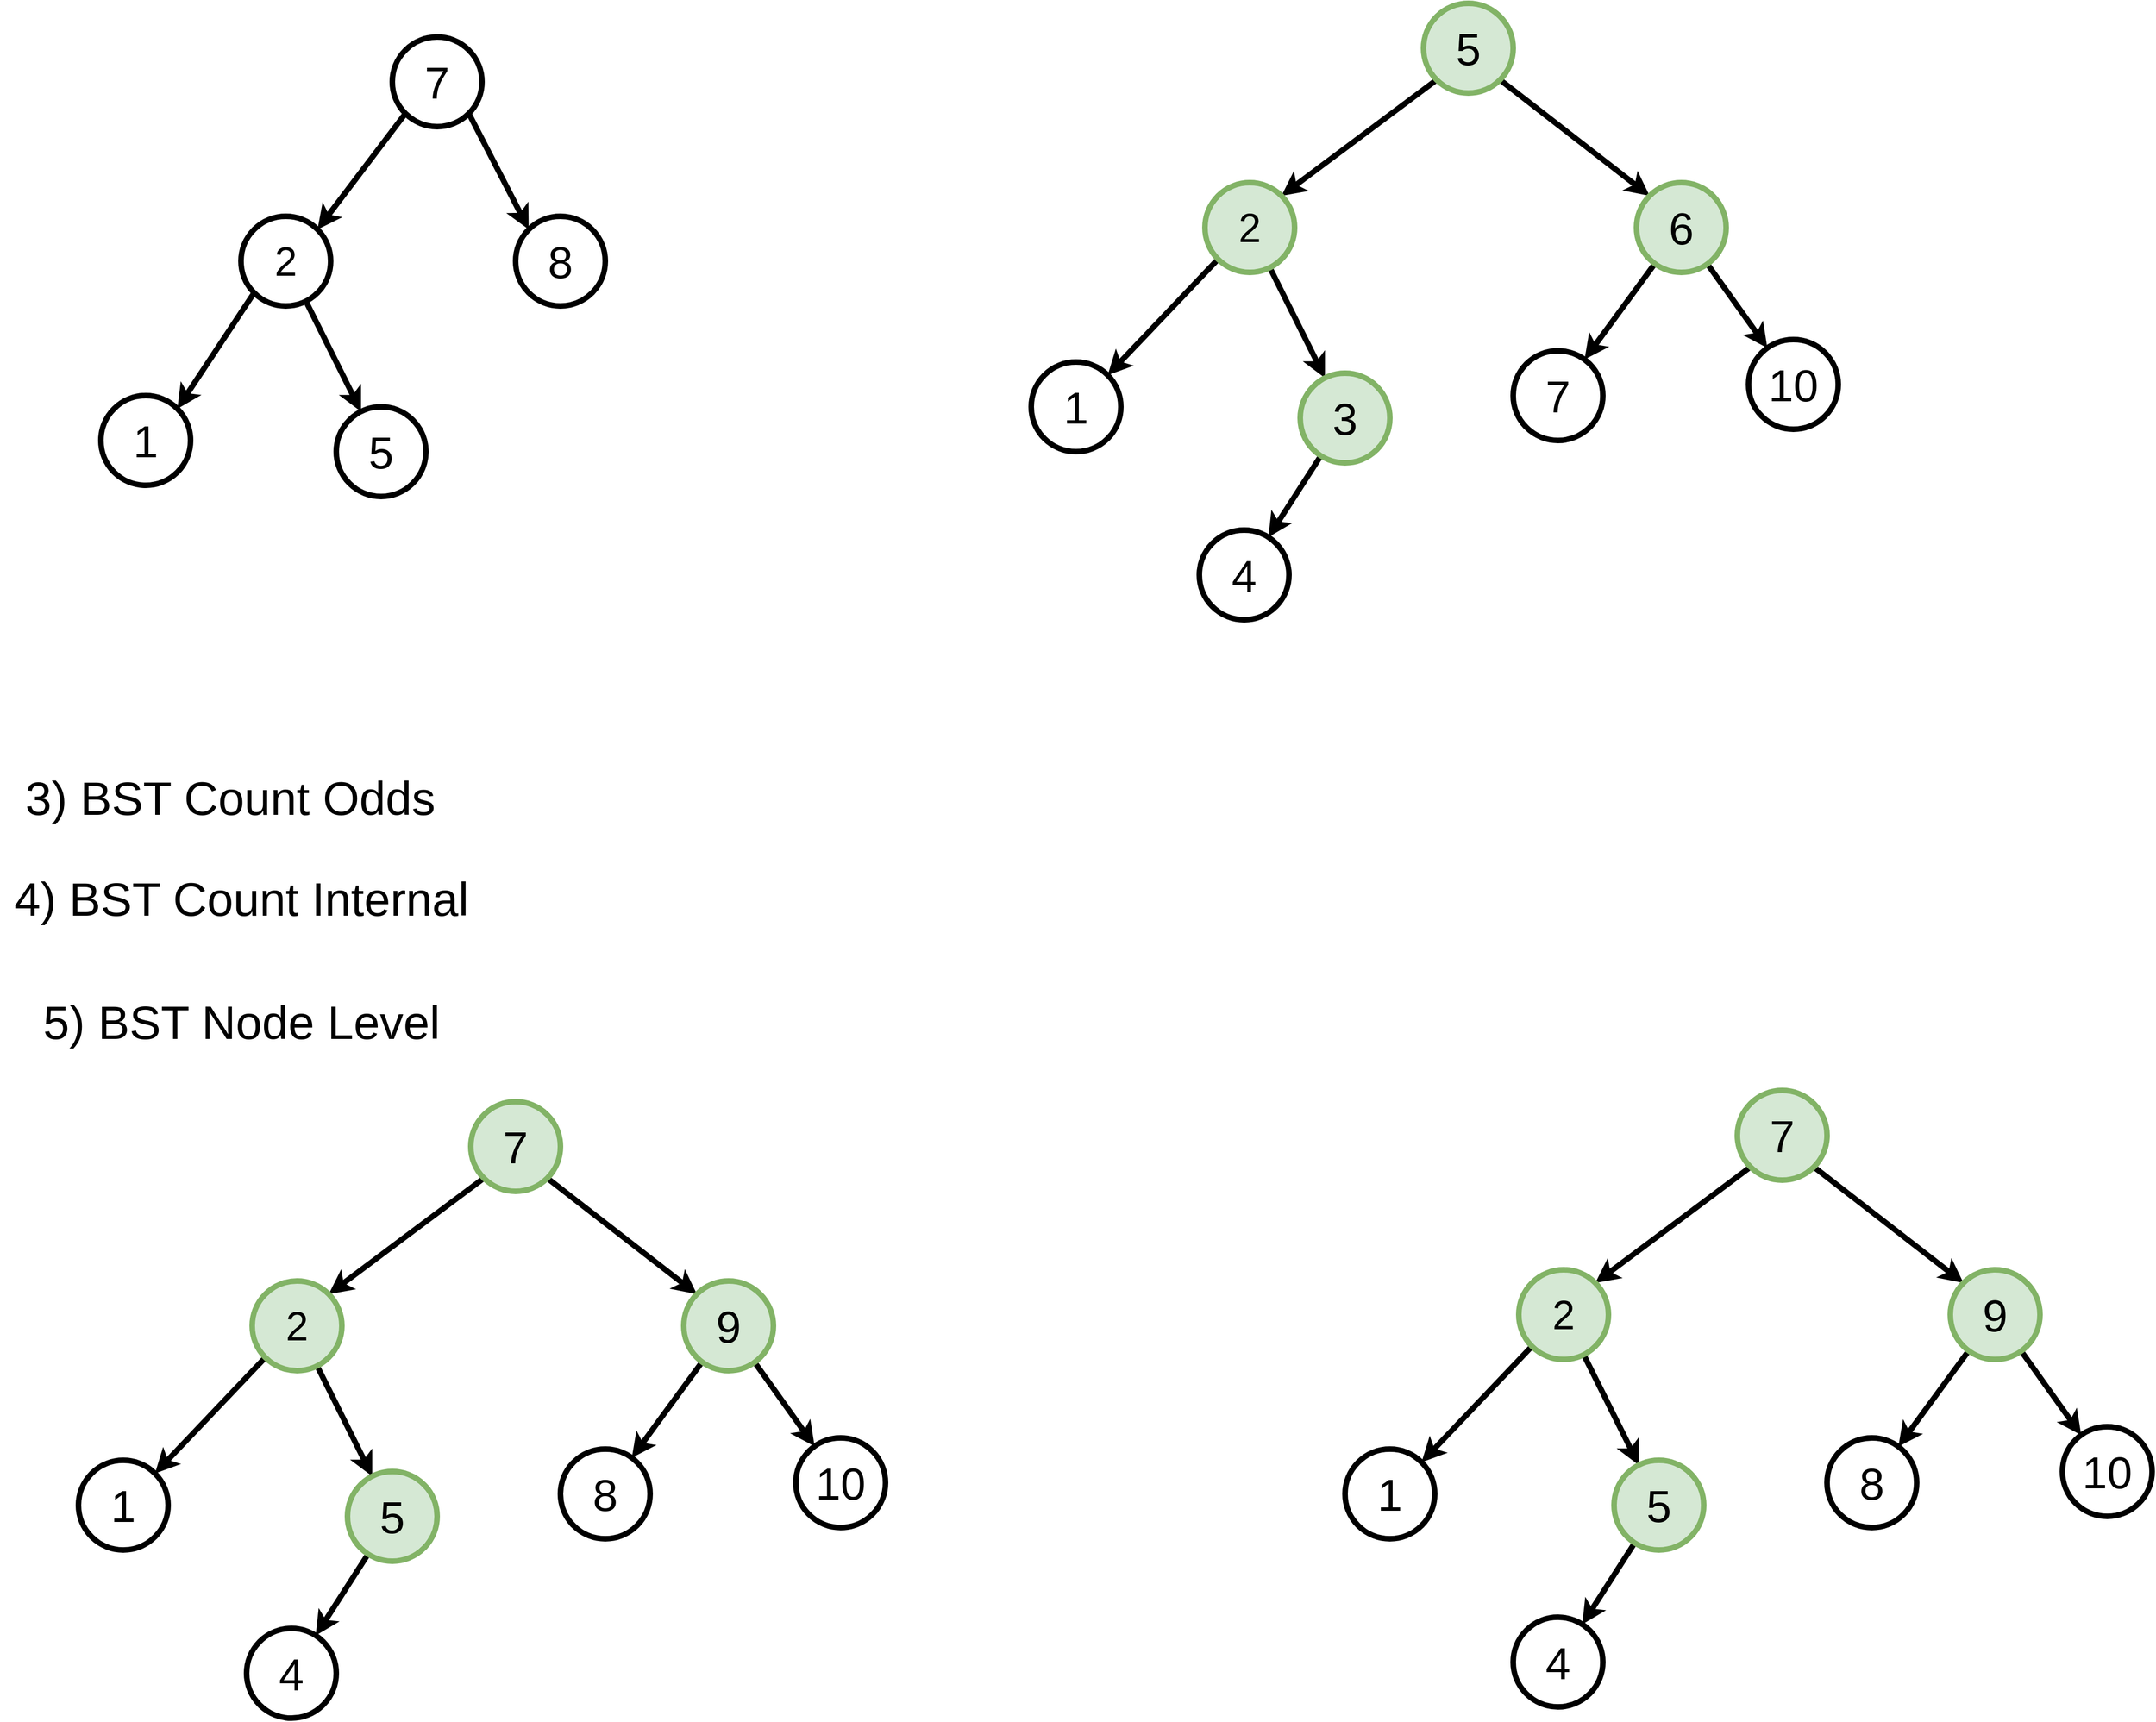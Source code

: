 <mxfile version="22.0.2" type="device">
  <diagram id="D4XD-stfcbqHm6u8IKLA" name="Page-1">
    <mxGraphModel dx="2383" dy="1051" grid="1" gridSize="10" guides="1" tooltips="1" connect="1" arrows="1" fold="1" page="1" pageScale="1" pageWidth="850" pageHeight="1100" math="0" shadow="0">
      <root>
        <mxCell id="0" />
        <mxCell id="1" parent="0" />
        <mxCell id="s9SOw5TSL-tmGERgOmM0-3" style="rounded=0;orthogonalLoop=1;jettySize=auto;html=1;exitX=0;exitY=1;exitDx=0;exitDy=0;entryX=1;entryY=0;entryDx=0;entryDy=0;strokeWidth=5;" parent="1" source="s9SOw5TSL-tmGERgOmM0-1" target="s9SOw5TSL-tmGERgOmM0-2" edge="1">
          <mxGeometry relative="1" as="geometry" />
        </mxCell>
        <mxCell id="s9SOw5TSL-tmGERgOmM0-5" style="rounded=0;orthogonalLoop=1;jettySize=auto;html=1;exitX=1;exitY=1;exitDx=0;exitDy=0;entryX=0;entryY=0;entryDx=0;entryDy=0;strokeWidth=5;" parent="1" source="s9SOw5TSL-tmGERgOmM0-1" target="s9SOw5TSL-tmGERgOmM0-4" edge="1">
          <mxGeometry relative="1" as="geometry" />
        </mxCell>
        <mxCell id="s9SOw5TSL-tmGERgOmM0-1" value="&lt;font style=&quot;font-size: 40px;&quot;&gt;7&lt;/font&gt;" style="ellipse;whiteSpace=wrap;html=1;aspect=fixed;strokeWidth=5;" parent="1" vertex="1">
          <mxGeometry x="210" y="590" width="80" height="80" as="geometry" />
        </mxCell>
        <mxCell id="s9SOw5TSL-tmGERgOmM0-9" style="edgeStyle=none;shape=connector;rounded=0;orthogonalLoop=1;jettySize=auto;html=1;exitX=0;exitY=1;exitDx=0;exitDy=0;entryX=1;entryY=0;entryDx=0;entryDy=0;labelBackgroundColor=default;strokeColor=default;strokeWidth=5;fontFamily=Helvetica;fontSize=11;fontColor=default;endArrow=classic;" parent="1" source="s9SOw5TSL-tmGERgOmM0-2" target="s9SOw5TSL-tmGERgOmM0-8" edge="1">
          <mxGeometry relative="1" as="geometry" />
        </mxCell>
        <mxCell id="VsR7F8Zh5hgwnbF70GJV-5" style="rounded=0;orthogonalLoop=1;jettySize=auto;html=1;strokeWidth=5;" edge="1" parent="1" source="s9SOw5TSL-tmGERgOmM0-2" target="VsR7F8Zh5hgwnbF70GJV-2">
          <mxGeometry relative="1" as="geometry" />
        </mxCell>
        <mxCell id="s9SOw5TSL-tmGERgOmM0-2" value="&lt;font style=&quot;font-size: 36px;&quot;&gt;2&lt;/font&gt;" style="ellipse;whiteSpace=wrap;html=1;aspect=fixed;strokeWidth=5;" parent="1" vertex="1">
          <mxGeometry x="75" y="750" width="80" height="80" as="geometry" />
        </mxCell>
        <mxCell id="s9SOw5TSL-tmGERgOmM0-4" value="8" style="ellipse;whiteSpace=wrap;html=1;aspect=fixed;strokeWidth=5;fontSize=40;" parent="1" vertex="1">
          <mxGeometry x="320" y="750" width="80" height="80" as="geometry" />
        </mxCell>
        <mxCell id="s9SOw5TSL-tmGERgOmM0-8" value="&lt;font style=&quot;font-size: 40px;&quot;&gt;1&lt;/font&gt;" style="ellipse;whiteSpace=wrap;html=1;aspect=fixed;strokeWidth=5;" parent="1" vertex="1">
          <mxGeometry x="-50" y="910" width="80" height="80" as="geometry" />
        </mxCell>
        <mxCell id="VsR7F8Zh5hgwnbF70GJV-1" value="&lt;font style=&quot;font-size: 42px;&quot;&gt;3) BST Count Odds&lt;font style=&quot;font-size: 42px;&quot;&gt;&lt;br&gt;&lt;/font&gt;&lt;/font&gt;" style="text;html=1;align=center;verticalAlign=middle;resizable=0;points=[];autosize=1;strokeColor=none;fillColor=none;" vertex="1" parent="1">
          <mxGeometry x="-130" y="1240" width="390" height="60" as="geometry" />
        </mxCell>
        <mxCell id="VsR7F8Zh5hgwnbF70GJV-2" value="&lt;font style=&quot;font-size: 40px;&quot;&gt;5&lt;/font&gt;" style="ellipse;whiteSpace=wrap;html=1;aspect=fixed;strokeWidth=5;" vertex="1" parent="1">
          <mxGeometry x="160" y="920" width="80" height="80" as="geometry" />
        </mxCell>
        <mxCell id="VsR7F8Zh5hgwnbF70GJV-6" style="rounded=0;orthogonalLoop=1;jettySize=auto;html=1;exitX=0;exitY=1;exitDx=0;exitDy=0;entryX=1;entryY=0;entryDx=0;entryDy=0;strokeWidth=5;" edge="1" parent="1" source="VsR7F8Zh5hgwnbF70GJV-8" target="VsR7F8Zh5hgwnbF70GJV-11">
          <mxGeometry relative="1" as="geometry" />
        </mxCell>
        <mxCell id="VsR7F8Zh5hgwnbF70GJV-7" style="rounded=0;orthogonalLoop=1;jettySize=auto;html=1;exitX=1;exitY=1;exitDx=0;exitDy=0;entryX=0;entryY=0;entryDx=0;entryDy=0;strokeWidth=5;" edge="1" parent="1" source="VsR7F8Zh5hgwnbF70GJV-8" target="VsR7F8Zh5hgwnbF70GJV-12">
          <mxGeometry relative="1" as="geometry" />
        </mxCell>
        <mxCell id="VsR7F8Zh5hgwnbF70GJV-8" value="&lt;font style=&quot;font-size: 40px;&quot;&gt;7&lt;/font&gt;" style="ellipse;whiteSpace=wrap;html=1;aspect=fixed;strokeWidth=5;fillColor=#d5e8d4;strokeColor=#82b366;" vertex="1" parent="1">
          <mxGeometry x="280" y="1540" width="80" height="80" as="geometry" />
        </mxCell>
        <mxCell id="VsR7F8Zh5hgwnbF70GJV-9" style="edgeStyle=none;shape=connector;rounded=0;orthogonalLoop=1;jettySize=auto;html=1;exitX=0;exitY=1;exitDx=0;exitDy=0;entryX=1;entryY=0;entryDx=0;entryDy=0;labelBackgroundColor=default;strokeColor=default;strokeWidth=5;fontFamily=Helvetica;fontSize=11;fontColor=default;endArrow=classic;" edge="1" parent="1" source="VsR7F8Zh5hgwnbF70GJV-11" target="VsR7F8Zh5hgwnbF70GJV-13">
          <mxGeometry relative="1" as="geometry" />
        </mxCell>
        <mxCell id="VsR7F8Zh5hgwnbF70GJV-10" style="rounded=0;orthogonalLoop=1;jettySize=auto;html=1;strokeWidth=5;" edge="1" parent="1" source="VsR7F8Zh5hgwnbF70GJV-11" target="VsR7F8Zh5hgwnbF70GJV-15">
          <mxGeometry relative="1" as="geometry" />
        </mxCell>
        <mxCell id="VsR7F8Zh5hgwnbF70GJV-11" value="&lt;font style=&quot;font-size: 36px;&quot;&gt;2&lt;/font&gt;" style="ellipse;whiteSpace=wrap;html=1;aspect=fixed;strokeWidth=5;fillColor=#d5e8d4;strokeColor=#82b366;" vertex="1" parent="1">
          <mxGeometry x="85" y="1700" width="80" height="80" as="geometry" />
        </mxCell>
        <mxCell id="VsR7F8Zh5hgwnbF70GJV-19" style="edgeStyle=none;shape=connector;rounded=0;orthogonalLoop=1;jettySize=auto;html=1;labelBackgroundColor=default;strokeColor=default;strokeWidth=5;align=center;verticalAlign=middle;fontFamily=Helvetica;fontSize=11;fontColor=default;endArrow=classic;" edge="1" parent="1" source="VsR7F8Zh5hgwnbF70GJV-12" target="VsR7F8Zh5hgwnbF70GJV-18">
          <mxGeometry relative="1" as="geometry" />
        </mxCell>
        <mxCell id="VsR7F8Zh5hgwnbF70GJV-21" style="edgeStyle=none;shape=connector;rounded=0;orthogonalLoop=1;jettySize=auto;html=1;labelBackgroundColor=default;strokeColor=default;strokeWidth=5;align=center;verticalAlign=middle;fontFamily=Helvetica;fontSize=11;fontColor=default;endArrow=classic;" edge="1" parent="1" source="VsR7F8Zh5hgwnbF70GJV-12" target="VsR7F8Zh5hgwnbF70GJV-20">
          <mxGeometry relative="1" as="geometry" />
        </mxCell>
        <mxCell id="VsR7F8Zh5hgwnbF70GJV-12" value="9" style="ellipse;whiteSpace=wrap;html=1;aspect=fixed;strokeWidth=5;fontSize=40;fillColor=#d5e8d4;strokeColor=#82b366;" vertex="1" parent="1">
          <mxGeometry x="470" y="1700" width="80" height="80" as="geometry" />
        </mxCell>
        <mxCell id="VsR7F8Zh5hgwnbF70GJV-13" value="&lt;font style=&quot;font-size: 40px;&quot;&gt;1&lt;/font&gt;" style="ellipse;whiteSpace=wrap;html=1;aspect=fixed;strokeWidth=5;" vertex="1" parent="1">
          <mxGeometry x="-70" y="1860" width="80" height="80" as="geometry" />
        </mxCell>
        <mxCell id="VsR7F8Zh5hgwnbF70GJV-14" value="&lt;font style=&quot;font-size: 42px;&quot;&gt;4) BST &lt;font style=&quot;font-size: 42px;&quot;&gt;Count Internal&lt;br&gt;&lt;/font&gt;&lt;/font&gt;" style="text;html=1;align=center;verticalAlign=middle;resizable=0;points=[];autosize=1;strokeColor=none;fillColor=none;" vertex="1" parent="1">
          <mxGeometry x="-140" y="1330" width="430" height="60" as="geometry" />
        </mxCell>
        <mxCell id="VsR7F8Zh5hgwnbF70GJV-17" style="edgeStyle=none;shape=connector;rounded=0;orthogonalLoop=1;jettySize=auto;html=1;labelBackgroundColor=default;strokeColor=default;strokeWidth=5;align=center;verticalAlign=middle;fontFamily=Helvetica;fontSize=11;fontColor=default;endArrow=classic;" edge="1" parent="1" source="VsR7F8Zh5hgwnbF70GJV-15" target="VsR7F8Zh5hgwnbF70GJV-16">
          <mxGeometry relative="1" as="geometry" />
        </mxCell>
        <mxCell id="VsR7F8Zh5hgwnbF70GJV-15" value="&lt;font style=&quot;font-size: 40px;&quot;&gt;5&lt;/font&gt;" style="ellipse;whiteSpace=wrap;html=1;aspect=fixed;strokeWidth=5;fillColor=#d5e8d4;strokeColor=#82b366;" vertex="1" parent="1">
          <mxGeometry x="170" y="1870" width="80" height="80" as="geometry" />
        </mxCell>
        <mxCell id="VsR7F8Zh5hgwnbF70GJV-16" value="&lt;font style=&quot;font-size: 40px;&quot;&gt;4&lt;/font&gt;" style="ellipse;whiteSpace=wrap;html=1;aspect=fixed;strokeWidth=5;fontFamily=Helvetica;fontSize=11;fontColor=default;" vertex="1" parent="1">
          <mxGeometry x="80" y="2010" width="80" height="80" as="geometry" />
        </mxCell>
        <mxCell id="VsR7F8Zh5hgwnbF70GJV-18" value="8" style="ellipse;whiteSpace=wrap;html=1;aspect=fixed;strokeWidth=5;fontSize=40;fontFamily=Helvetica;fontColor=default;" vertex="1" parent="1">
          <mxGeometry x="360" y="1850" width="80" height="80" as="geometry" />
        </mxCell>
        <mxCell id="VsR7F8Zh5hgwnbF70GJV-20" value="10" style="ellipse;whiteSpace=wrap;html=1;aspect=fixed;strokeWidth=5;fontSize=40;fontFamily=Helvetica;fontColor=default;" vertex="1" parent="1">
          <mxGeometry x="570" y="1840" width="80" height="80" as="geometry" />
        </mxCell>
        <mxCell id="VsR7F8Zh5hgwnbF70GJV-22" style="rounded=0;orthogonalLoop=1;jettySize=auto;html=1;exitX=0;exitY=1;exitDx=0;exitDy=0;entryX=1;entryY=0;entryDx=0;entryDy=0;strokeWidth=5;" edge="1" parent="1" source="VsR7F8Zh5hgwnbF70GJV-24" target="VsR7F8Zh5hgwnbF70GJV-27">
          <mxGeometry relative="1" as="geometry" />
        </mxCell>
        <mxCell id="VsR7F8Zh5hgwnbF70GJV-23" style="rounded=0;orthogonalLoop=1;jettySize=auto;html=1;exitX=1;exitY=1;exitDx=0;exitDy=0;entryX=0;entryY=0;entryDx=0;entryDy=0;strokeWidth=5;" edge="1" parent="1" source="VsR7F8Zh5hgwnbF70GJV-24" target="VsR7F8Zh5hgwnbF70GJV-30">
          <mxGeometry relative="1" as="geometry" />
        </mxCell>
        <mxCell id="VsR7F8Zh5hgwnbF70GJV-24" value="&lt;font style=&quot;font-size: 40px;&quot;&gt;5&lt;/font&gt;" style="ellipse;whiteSpace=wrap;html=1;aspect=fixed;strokeWidth=5;fillColor=#d5e8d4;strokeColor=#82b366;" vertex="1" parent="1">
          <mxGeometry x="1130" y="560" width="80" height="80" as="geometry" />
        </mxCell>
        <mxCell id="VsR7F8Zh5hgwnbF70GJV-25" style="edgeStyle=none;shape=connector;rounded=0;orthogonalLoop=1;jettySize=auto;html=1;exitX=0;exitY=1;exitDx=0;exitDy=0;entryX=1;entryY=0;entryDx=0;entryDy=0;labelBackgroundColor=default;strokeColor=default;strokeWidth=5;fontFamily=Helvetica;fontSize=11;fontColor=default;endArrow=classic;" edge="1" parent="1" source="VsR7F8Zh5hgwnbF70GJV-27" target="VsR7F8Zh5hgwnbF70GJV-31">
          <mxGeometry relative="1" as="geometry" />
        </mxCell>
        <mxCell id="VsR7F8Zh5hgwnbF70GJV-26" style="rounded=0;orthogonalLoop=1;jettySize=auto;html=1;strokeWidth=5;" edge="1" parent="1" source="VsR7F8Zh5hgwnbF70GJV-27" target="VsR7F8Zh5hgwnbF70GJV-34">
          <mxGeometry relative="1" as="geometry" />
        </mxCell>
        <mxCell id="VsR7F8Zh5hgwnbF70GJV-27" value="&lt;font style=&quot;font-size: 36px;&quot;&gt;2&lt;/font&gt;" style="ellipse;whiteSpace=wrap;html=1;aspect=fixed;strokeWidth=5;fillColor=#d5e8d4;strokeColor=#82b366;" vertex="1" parent="1">
          <mxGeometry x="935" y="720" width="80" height="80" as="geometry" />
        </mxCell>
        <mxCell id="VsR7F8Zh5hgwnbF70GJV-28" style="edgeStyle=none;shape=connector;rounded=0;orthogonalLoop=1;jettySize=auto;html=1;labelBackgroundColor=default;strokeColor=default;strokeWidth=5;align=center;verticalAlign=middle;fontFamily=Helvetica;fontSize=11;fontColor=default;endArrow=classic;" edge="1" parent="1" source="VsR7F8Zh5hgwnbF70GJV-30" target="VsR7F8Zh5hgwnbF70GJV-36">
          <mxGeometry relative="1" as="geometry" />
        </mxCell>
        <mxCell id="VsR7F8Zh5hgwnbF70GJV-29" style="edgeStyle=none;shape=connector;rounded=0;orthogonalLoop=1;jettySize=auto;html=1;labelBackgroundColor=default;strokeColor=default;strokeWidth=5;align=center;verticalAlign=middle;fontFamily=Helvetica;fontSize=11;fontColor=default;endArrow=classic;" edge="1" parent="1" source="VsR7F8Zh5hgwnbF70GJV-30" target="VsR7F8Zh5hgwnbF70GJV-37">
          <mxGeometry relative="1" as="geometry" />
        </mxCell>
        <mxCell id="VsR7F8Zh5hgwnbF70GJV-30" value="6" style="ellipse;whiteSpace=wrap;html=1;aspect=fixed;strokeWidth=5;fontSize=40;fillColor=#d5e8d4;strokeColor=#82b366;" vertex="1" parent="1">
          <mxGeometry x="1320" y="720" width="80" height="80" as="geometry" />
        </mxCell>
        <mxCell id="VsR7F8Zh5hgwnbF70GJV-31" value="&lt;font style=&quot;font-size: 40px;&quot;&gt;1&lt;/font&gt;" style="ellipse;whiteSpace=wrap;html=1;aspect=fixed;strokeWidth=5;" vertex="1" parent="1">
          <mxGeometry x="780" y="880" width="80" height="80" as="geometry" />
        </mxCell>
        <mxCell id="VsR7F8Zh5hgwnbF70GJV-32" value="&lt;font style=&quot;font-size: 42px;&quot;&gt;5) BST Node Level&lt;font style=&quot;font-size: 42px;&quot;&gt;&lt;br&gt;&lt;/font&gt;&lt;/font&gt;" style="text;html=1;align=center;verticalAlign=middle;resizable=0;points=[];autosize=1;strokeColor=none;fillColor=none;" vertex="1" parent="1">
          <mxGeometry x="-115" y="1440" width="380" height="60" as="geometry" />
        </mxCell>
        <mxCell id="VsR7F8Zh5hgwnbF70GJV-33" style="edgeStyle=none;shape=connector;rounded=0;orthogonalLoop=1;jettySize=auto;html=1;labelBackgroundColor=default;strokeColor=default;strokeWidth=5;align=center;verticalAlign=middle;fontFamily=Helvetica;fontSize=11;fontColor=default;endArrow=classic;" edge="1" parent="1" source="VsR7F8Zh5hgwnbF70GJV-34" target="VsR7F8Zh5hgwnbF70GJV-35">
          <mxGeometry relative="1" as="geometry" />
        </mxCell>
        <mxCell id="VsR7F8Zh5hgwnbF70GJV-34" value="&lt;font style=&quot;font-size: 40px;&quot;&gt;3&lt;/font&gt;" style="ellipse;whiteSpace=wrap;html=1;aspect=fixed;strokeWidth=5;fillColor=#d5e8d4;strokeColor=#82b366;" vertex="1" parent="1">
          <mxGeometry x="1020" y="890" width="80" height="80" as="geometry" />
        </mxCell>
        <mxCell id="VsR7F8Zh5hgwnbF70GJV-35" value="&lt;font style=&quot;font-size: 40px;&quot;&gt;4&lt;/font&gt;" style="ellipse;whiteSpace=wrap;html=1;aspect=fixed;strokeWidth=5;fontFamily=Helvetica;fontSize=11;fontColor=default;" vertex="1" parent="1">
          <mxGeometry x="930" y="1030" width="80" height="80" as="geometry" />
        </mxCell>
        <mxCell id="VsR7F8Zh5hgwnbF70GJV-36" value="7" style="ellipse;whiteSpace=wrap;html=1;aspect=fixed;strokeWidth=5;fontSize=40;fontFamily=Helvetica;fontColor=default;" vertex="1" parent="1">
          <mxGeometry x="1210" y="870" width="80" height="80" as="geometry" />
        </mxCell>
        <mxCell id="VsR7F8Zh5hgwnbF70GJV-37" value="10" style="ellipse;whiteSpace=wrap;html=1;aspect=fixed;strokeWidth=5;fontSize=40;fontFamily=Helvetica;fontColor=default;" vertex="1" parent="1">
          <mxGeometry x="1420" y="860" width="80" height="80" as="geometry" />
        </mxCell>
        <mxCell id="VsR7F8Zh5hgwnbF70GJV-38" style="rounded=0;orthogonalLoop=1;jettySize=auto;html=1;exitX=0;exitY=1;exitDx=0;exitDy=0;entryX=1;entryY=0;entryDx=0;entryDy=0;strokeWidth=5;" edge="1" parent="1" source="VsR7F8Zh5hgwnbF70GJV-40" target="VsR7F8Zh5hgwnbF70GJV-43">
          <mxGeometry relative="1" as="geometry" />
        </mxCell>
        <mxCell id="VsR7F8Zh5hgwnbF70GJV-39" style="rounded=0;orthogonalLoop=1;jettySize=auto;html=1;exitX=1;exitY=1;exitDx=0;exitDy=0;entryX=0;entryY=0;entryDx=0;entryDy=0;strokeWidth=5;" edge="1" parent="1" source="VsR7F8Zh5hgwnbF70GJV-40" target="VsR7F8Zh5hgwnbF70GJV-46">
          <mxGeometry relative="1" as="geometry" />
        </mxCell>
        <mxCell id="VsR7F8Zh5hgwnbF70GJV-40" value="&lt;font style=&quot;font-size: 40px;&quot;&gt;7&lt;/font&gt;" style="ellipse;whiteSpace=wrap;html=1;aspect=fixed;strokeWidth=5;fillColor=#d5e8d4;strokeColor=#82b366;" vertex="1" parent="1">
          <mxGeometry x="1410" y="1530" width="80" height="80" as="geometry" />
        </mxCell>
        <mxCell id="VsR7F8Zh5hgwnbF70GJV-41" style="edgeStyle=none;shape=connector;rounded=0;orthogonalLoop=1;jettySize=auto;html=1;exitX=0;exitY=1;exitDx=0;exitDy=0;entryX=1;entryY=0;entryDx=0;entryDy=0;labelBackgroundColor=default;strokeColor=default;strokeWidth=5;fontFamily=Helvetica;fontSize=11;fontColor=default;endArrow=classic;" edge="1" parent="1" source="VsR7F8Zh5hgwnbF70GJV-43" target="VsR7F8Zh5hgwnbF70GJV-47">
          <mxGeometry relative="1" as="geometry" />
        </mxCell>
        <mxCell id="VsR7F8Zh5hgwnbF70GJV-42" style="rounded=0;orthogonalLoop=1;jettySize=auto;html=1;strokeWidth=5;" edge="1" parent="1" source="VsR7F8Zh5hgwnbF70GJV-43" target="VsR7F8Zh5hgwnbF70GJV-49">
          <mxGeometry relative="1" as="geometry" />
        </mxCell>
        <mxCell id="VsR7F8Zh5hgwnbF70GJV-43" value="&lt;font style=&quot;font-size: 36px;&quot;&gt;2&lt;/font&gt;" style="ellipse;whiteSpace=wrap;html=1;aspect=fixed;strokeWidth=5;fillColor=#d5e8d4;strokeColor=#82b366;" vertex="1" parent="1">
          <mxGeometry x="1215" y="1690" width="80" height="80" as="geometry" />
        </mxCell>
        <mxCell id="VsR7F8Zh5hgwnbF70GJV-44" style="edgeStyle=none;shape=connector;rounded=0;orthogonalLoop=1;jettySize=auto;html=1;labelBackgroundColor=default;strokeColor=default;strokeWidth=5;align=center;verticalAlign=middle;fontFamily=Helvetica;fontSize=11;fontColor=default;endArrow=classic;" edge="1" parent="1" source="VsR7F8Zh5hgwnbF70GJV-46" target="VsR7F8Zh5hgwnbF70GJV-51">
          <mxGeometry relative="1" as="geometry" />
        </mxCell>
        <mxCell id="VsR7F8Zh5hgwnbF70GJV-45" style="edgeStyle=none;shape=connector;rounded=0;orthogonalLoop=1;jettySize=auto;html=1;labelBackgroundColor=default;strokeColor=default;strokeWidth=5;align=center;verticalAlign=middle;fontFamily=Helvetica;fontSize=11;fontColor=default;endArrow=classic;" edge="1" parent="1" source="VsR7F8Zh5hgwnbF70GJV-46" target="VsR7F8Zh5hgwnbF70GJV-52">
          <mxGeometry relative="1" as="geometry" />
        </mxCell>
        <mxCell id="VsR7F8Zh5hgwnbF70GJV-46" value="9" style="ellipse;whiteSpace=wrap;html=1;aspect=fixed;strokeWidth=5;fontSize=40;fillColor=#d5e8d4;strokeColor=#82b366;" vertex="1" parent="1">
          <mxGeometry x="1600" y="1690" width="80" height="80" as="geometry" />
        </mxCell>
        <mxCell id="VsR7F8Zh5hgwnbF70GJV-47" value="&lt;font style=&quot;font-size: 40px;&quot;&gt;1&lt;/font&gt;" style="ellipse;whiteSpace=wrap;html=1;aspect=fixed;strokeWidth=5;" vertex="1" parent="1">
          <mxGeometry x="1060" y="1850" width="80" height="80" as="geometry" />
        </mxCell>
        <mxCell id="VsR7F8Zh5hgwnbF70GJV-48" style="edgeStyle=none;shape=connector;rounded=0;orthogonalLoop=1;jettySize=auto;html=1;labelBackgroundColor=default;strokeColor=default;strokeWidth=5;align=center;verticalAlign=middle;fontFamily=Helvetica;fontSize=11;fontColor=default;endArrow=classic;" edge="1" parent="1" source="VsR7F8Zh5hgwnbF70GJV-49" target="VsR7F8Zh5hgwnbF70GJV-50">
          <mxGeometry relative="1" as="geometry" />
        </mxCell>
        <mxCell id="VsR7F8Zh5hgwnbF70GJV-49" value="&lt;font style=&quot;font-size: 40px;&quot;&gt;5&lt;/font&gt;" style="ellipse;whiteSpace=wrap;html=1;aspect=fixed;strokeWidth=5;fillColor=#d5e8d4;strokeColor=#82b366;" vertex="1" parent="1">
          <mxGeometry x="1300" y="1860" width="80" height="80" as="geometry" />
        </mxCell>
        <mxCell id="VsR7F8Zh5hgwnbF70GJV-50" value="&lt;font style=&quot;font-size: 40px;&quot;&gt;4&lt;/font&gt;" style="ellipse;whiteSpace=wrap;html=1;aspect=fixed;strokeWidth=5;fontFamily=Helvetica;fontSize=11;fontColor=default;" vertex="1" parent="1">
          <mxGeometry x="1210" y="2000" width="80" height="80" as="geometry" />
        </mxCell>
        <mxCell id="VsR7F8Zh5hgwnbF70GJV-51" value="8" style="ellipse;whiteSpace=wrap;html=1;aspect=fixed;strokeWidth=5;fontSize=40;fontFamily=Helvetica;fontColor=default;" vertex="1" parent="1">
          <mxGeometry x="1490" y="1840" width="80" height="80" as="geometry" />
        </mxCell>
        <mxCell id="VsR7F8Zh5hgwnbF70GJV-52" value="10" style="ellipse;whiteSpace=wrap;html=1;aspect=fixed;strokeWidth=5;fontSize=40;fontFamily=Helvetica;fontColor=default;" vertex="1" parent="1">
          <mxGeometry x="1700" y="1830" width="80" height="80" as="geometry" />
        </mxCell>
      </root>
    </mxGraphModel>
  </diagram>
</mxfile>
